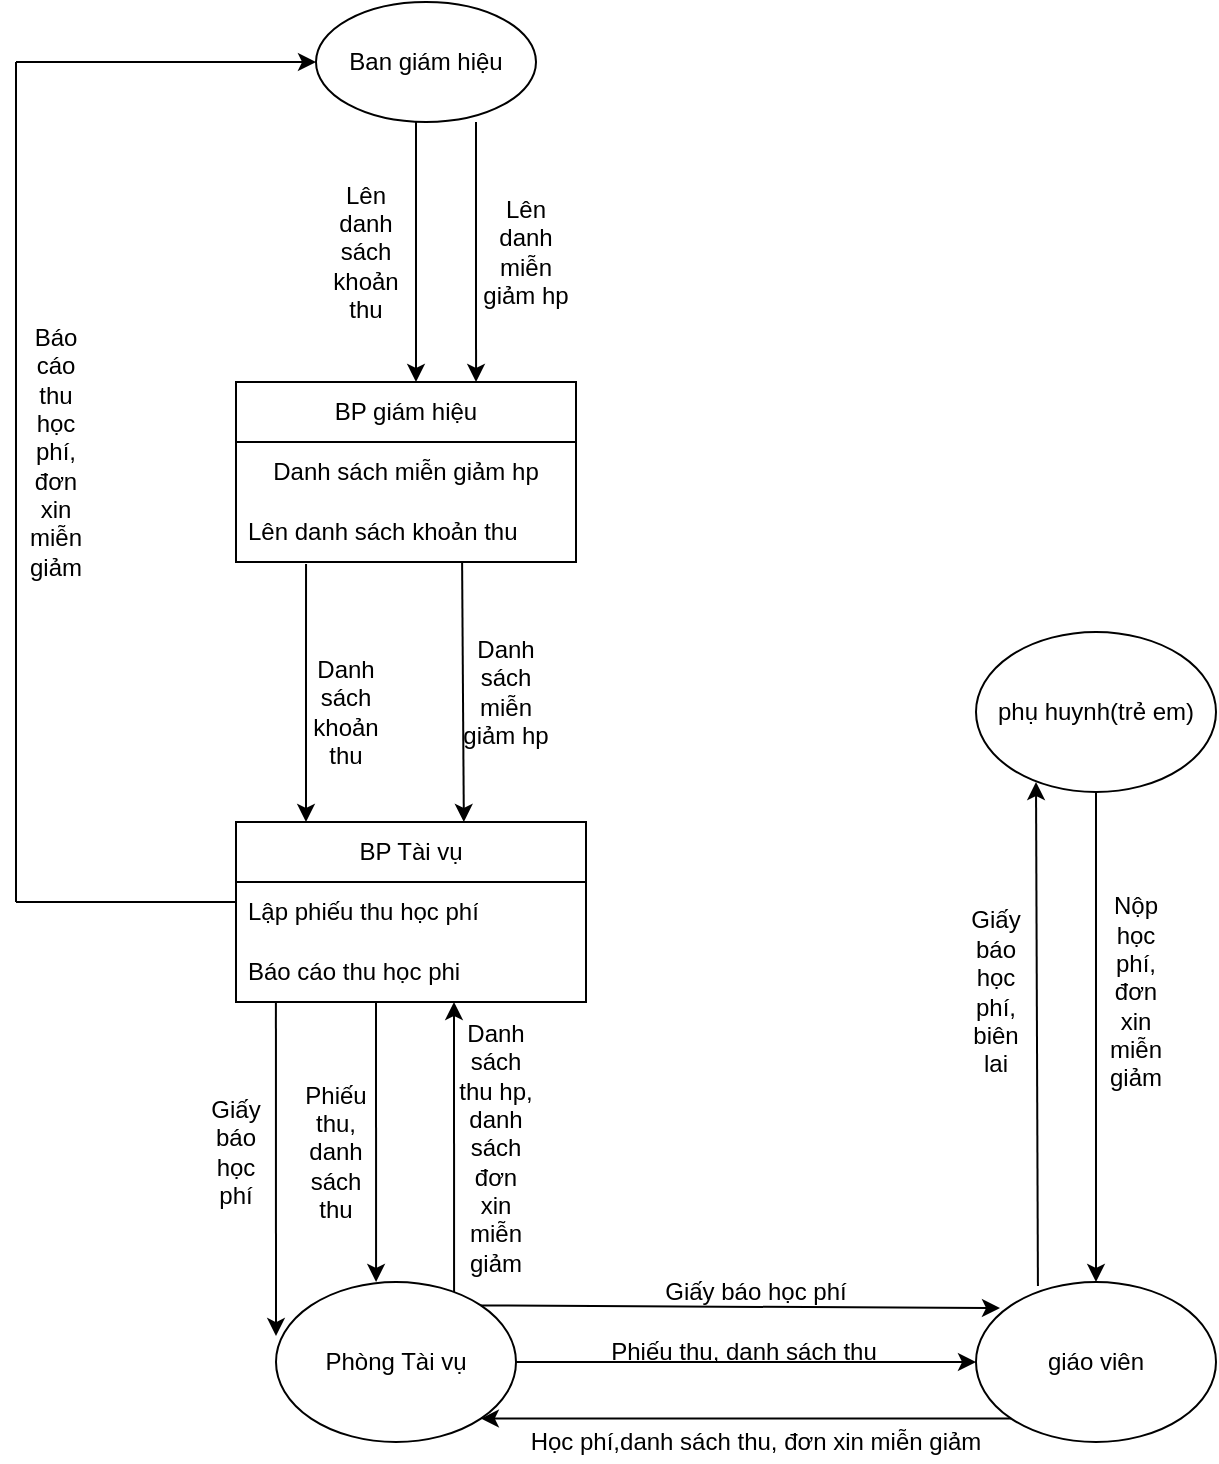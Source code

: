 <mxfile version="20.8.20" type="github">
  <diagram id="C5RBs43oDa-KdzZeNtuy" name="Page-1">
    <mxGraphModel dx="1434" dy="796" grid="1" gridSize="10" guides="1" tooltips="1" connect="1" arrows="1" fold="1" page="1" pageScale="1" pageWidth="827" pageHeight="1169" math="0" shadow="0">
      <root>
        <mxCell id="WIyWlLk6GJQsqaUBKTNV-0" />
        <mxCell id="WIyWlLk6GJQsqaUBKTNV-1" parent="WIyWlLk6GJQsqaUBKTNV-0" />
        <mxCell id="xmQk3MgsUaHxCkNboZjA-0" value="BP giám hiệu" style="swimlane;fontStyle=0;childLayout=stackLayout;horizontal=1;startSize=30;horizontalStack=0;resizeParent=1;resizeParentMax=0;resizeLast=0;collapsible=1;marginBottom=0;whiteSpace=wrap;html=1;" vertex="1" parent="WIyWlLk6GJQsqaUBKTNV-1">
          <mxGeometry x="260" y="210" width="170" height="90" as="geometry" />
        </mxCell>
        <mxCell id="xmQk3MgsUaHxCkNboZjA-11" value="Danh sách miễn giảm hp" style="text;html=1;strokeColor=none;fillColor=none;align=center;verticalAlign=middle;whiteSpace=wrap;rounded=0;" vertex="1" parent="xmQk3MgsUaHxCkNboZjA-0">
          <mxGeometry y="30" width="170" height="30" as="geometry" />
        </mxCell>
        <mxCell id="xmQk3MgsUaHxCkNboZjA-1" value="Lên danh sách khoản thu" style="text;strokeColor=none;fillColor=none;align=left;verticalAlign=middle;spacingLeft=4;spacingRight=4;overflow=hidden;points=[[0,0.5],[1,0.5]];portConstraint=eastwest;rotatable=0;whiteSpace=wrap;html=1;" vertex="1" parent="xmQk3MgsUaHxCkNboZjA-0">
          <mxGeometry y="60" width="170" height="30" as="geometry" />
        </mxCell>
        <mxCell id="xmQk3MgsUaHxCkNboZjA-4" value="Ban giám hiệu" style="ellipse;whiteSpace=wrap;html=1;" vertex="1" parent="WIyWlLk6GJQsqaUBKTNV-1">
          <mxGeometry x="300" y="20" width="110" height="60" as="geometry" />
        </mxCell>
        <mxCell id="xmQk3MgsUaHxCkNboZjA-5" value="phụ huynh(trẻ em)" style="ellipse;whiteSpace=wrap;html=1;" vertex="1" parent="WIyWlLk6GJQsqaUBKTNV-1">
          <mxGeometry x="630" y="335" width="120" height="80" as="geometry" />
        </mxCell>
        <mxCell id="xmQk3MgsUaHxCkNboZjA-6" value="giáo viên" style="ellipse;whiteSpace=wrap;html=1;" vertex="1" parent="WIyWlLk6GJQsqaUBKTNV-1">
          <mxGeometry x="630" y="660" width="120" height="80" as="geometry" />
        </mxCell>
        <mxCell id="xmQk3MgsUaHxCkNboZjA-7" value="BP Tài vụ" style="swimlane;fontStyle=0;childLayout=stackLayout;horizontal=1;startSize=30;horizontalStack=0;resizeParent=1;resizeParentMax=0;resizeLast=0;collapsible=1;marginBottom=0;whiteSpace=wrap;html=1;" vertex="1" parent="WIyWlLk6GJQsqaUBKTNV-1">
          <mxGeometry x="260" y="430" width="175" height="90" as="geometry" />
        </mxCell>
        <mxCell id="xmQk3MgsUaHxCkNboZjA-8" value="Lập phiếu thu học phí" style="text;strokeColor=none;fillColor=none;align=left;verticalAlign=middle;spacingLeft=4;spacingRight=4;overflow=hidden;points=[[0,0.5],[1,0.5]];portConstraint=eastwest;rotatable=0;whiteSpace=wrap;html=1;" vertex="1" parent="xmQk3MgsUaHxCkNboZjA-7">
          <mxGeometry y="30" width="175" height="30" as="geometry" />
        </mxCell>
        <mxCell id="xmQk3MgsUaHxCkNboZjA-9" value="Báo cáo thu học phi" style="text;strokeColor=none;fillColor=none;align=left;verticalAlign=middle;spacingLeft=4;spacingRight=4;overflow=hidden;points=[[0,0.5],[1,0.5]];portConstraint=eastwest;rotatable=0;whiteSpace=wrap;html=1;" vertex="1" parent="xmQk3MgsUaHxCkNboZjA-7">
          <mxGeometry y="60" width="175" height="30" as="geometry" />
        </mxCell>
        <mxCell id="xmQk3MgsUaHxCkNboZjA-12" value="" style="endArrow=classic;html=1;rounded=0;" edge="1" parent="WIyWlLk6GJQsqaUBKTNV-1">
          <mxGeometry width="50" height="50" relative="1" as="geometry">
            <mxPoint x="350" y="80" as="sourcePoint" />
            <mxPoint x="350" y="210" as="targetPoint" />
            <Array as="points" />
          </mxGeometry>
        </mxCell>
        <mxCell id="xmQk3MgsUaHxCkNboZjA-13" value="Lên danh sách khoản thu" style="text;html=1;strokeColor=none;fillColor=none;align=center;verticalAlign=middle;whiteSpace=wrap;rounded=0;rotation=0;" vertex="1" parent="WIyWlLk6GJQsqaUBKTNV-1">
          <mxGeometry x="300" y="80" width="50" height="130" as="geometry" />
        </mxCell>
        <mxCell id="xmQk3MgsUaHxCkNboZjA-14" value="" style="endArrow=classic;html=1;rounded=0;entryX=0.706;entryY=0;entryDx=0;entryDy=0;entryPerimeter=0;" edge="1" parent="WIyWlLk6GJQsqaUBKTNV-1" target="xmQk3MgsUaHxCkNboZjA-0">
          <mxGeometry width="50" height="50" relative="1" as="geometry">
            <mxPoint x="380" y="80" as="sourcePoint" />
            <mxPoint x="440" y="140" as="targetPoint" />
          </mxGeometry>
        </mxCell>
        <mxCell id="xmQk3MgsUaHxCkNboZjA-15" value="Lên danh miễn giảm hp" style="text;html=1;strokeColor=none;fillColor=none;align=center;verticalAlign=middle;whiteSpace=wrap;rounded=0;rotation=0;" vertex="1" parent="WIyWlLk6GJQsqaUBKTNV-1">
          <mxGeometry x="380" y="80" width="50" height="130" as="geometry" />
        </mxCell>
        <mxCell id="xmQk3MgsUaHxCkNboZjA-17" value="Danh sách khoản thu" style="text;html=1;strokeColor=none;fillColor=none;align=center;verticalAlign=middle;whiteSpace=wrap;rounded=0;rotation=0;" vertex="1" parent="WIyWlLk6GJQsqaUBKTNV-1">
          <mxGeometry x="290" y="310" width="50" height="130" as="geometry" />
        </mxCell>
        <mxCell id="xmQk3MgsUaHxCkNboZjA-18" value="Danh sách miễn giảm hp" style="text;html=1;strokeColor=none;fillColor=none;align=center;verticalAlign=middle;whiteSpace=wrap;rounded=0;rotation=0;" vertex="1" parent="WIyWlLk6GJQsqaUBKTNV-1">
          <mxGeometry x="370" y="300" width="50" height="130" as="geometry" />
        </mxCell>
        <mxCell id="xmQk3MgsUaHxCkNboZjA-22" value="" style="endArrow=classic;html=1;rounded=0;entryX=0.651;entryY=0;entryDx=0;entryDy=0;entryPerimeter=0;exitX=0.665;exitY=1;exitDx=0;exitDy=0;exitPerimeter=0;" edge="1" parent="WIyWlLk6GJQsqaUBKTNV-1" source="xmQk3MgsUaHxCkNboZjA-1" target="xmQk3MgsUaHxCkNboZjA-7">
          <mxGeometry width="50" height="50" relative="1" as="geometry">
            <mxPoint x="374" y="310" as="sourcePoint" />
            <mxPoint x="450" y="320" as="targetPoint" />
          </mxGeometry>
        </mxCell>
        <mxCell id="xmQk3MgsUaHxCkNboZjA-23" value="" style="endArrow=classic;html=1;rounded=0;exitX=0.206;exitY=1.033;exitDx=0;exitDy=0;exitPerimeter=0;" edge="1" parent="WIyWlLk6GJQsqaUBKTNV-1" source="xmQk3MgsUaHxCkNboZjA-1">
          <mxGeometry width="50" height="50" relative="1" as="geometry">
            <mxPoint x="300" y="390" as="sourcePoint" />
            <mxPoint x="295" y="430" as="targetPoint" />
            <Array as="points">
              <mxPoint x="295" y="360" />
            </Array>
          </mxGeometry>
        </mxCell>
        <mxCell id="xmQk3MgsUaHxCkNboZjA-25" value="Phòng Tài vụ" style="ellipse;whiteSpace=wrap;html=1;" vertex="1" parent="WIyWlLk6GJQsqaUBKTNV-1">
          <mxGeometry x="280" y="660" width="120" height="80" as="geometry" />
        </mxCell>
        <mxCell id="xmQk3MgsUaHxCkNboZjA-26" value="" style="endArrow=classic;html=1;rounded=0;exitX=0.114;exitY=1;exitDx=0;exitDy=0;exitPerimeter=0;entryX=0;entryY=0.338;entryDx=0;entryDy=0;entryPerimeter=0;" edge="1" parent="WIyWlLk6GJQsqaUBKTNV-1" source="xmQk3MgsUaHxCkNboZjA-9" target="xmQk3MgsUaHxCkNboZjA-25">
          <mxGeometry width="50" height="50" relative="1" as="geometry">
            <mxPoint x="290" y="520" as="sourcePoint" />
            <mxPoint x="298" y="672" as="targetPoint" />
          </mxGeometry>
        </mxCell>
        <mxCell id="xmQk3MgsUaHxCkNboZjA-27" value="Giấy báo học phí" style="text;html=1;strokeColor=none;fillColor=none;align=center;verticalAlign=middle;whiteSpace=wrap;rounded=0;rotation=0;" vertex="1" parent="WIyWlLk6GJQsqaUBKTNV-1">
          <mxGeometry x="240" y="530" width="40" height="130" as="geometry" />
        </mxCell>
        <mxCell id="xmQk3MgsUaHxCkNboZjA-28" value="" style="endArrow=classic;html=1;rounded=0;exitX=0.4;exitY=1;exitDx=0;exitDy=0;exitPerimeter=0;entryX=0.417;entryY=0;entryDx=0;entryDy=0;entryPerimeter=0;" edge="1" parent="WIyWlLk6GJQsqaUBKTNV-1" source="xmQk3MgsUaHxCkNboZjA-9" target="xmQk3MgsUaHxCkNboZjA-25">
          <mxGeometry width="50" height="50" relative="1" as="geometry">
            <mxPoint x="349" y="532" as="sourcePoint" />
            <mxPoint x="390" y="650" as="targetPoint" />
          </mxGeometry>
        </mxCell>
        <mxCell id="xmQk3MgsUaHxCkNboZjA-29" value="Phiếu thu, danh sách thu" style="text;html=1;strokeColor=none;fillColor=none;align=center;verticalAlign=middle;whiteSpace=wrap;rounded=0;rotation=0;" vertex="1" parent="WIyWlLk6GJQsqaUBKTNV-1">
          <mxGeometry x="300" y="535" width="20" height="120" as="geometry" />
        </mxCell>
        <mxCell id="xmQk3MgsUaHxCkNboZjA-30" value="" style="endArrow=none;html=1;rounded=0;" edge="1" parent="WIyWlLk6GJQsqaUBKTNV-1">
          <mxGeometry width="50" height="50" relative="1" as="geometry">
            <mxPoint x="150" y="470" as="sourcePoint" />
            <mxPoint x="260" y="470" as="targetPoint" />
          </mxGeometry>
        </mxCell>
        <mxCell id="xmQk3MgsUaHxCkNboZjA-31" value="" style="endArrow=none;html=1;rounded=0;" edge="1" parent="WIyWlLk6GJQsqaUBKTNV-1">
          <mxGeometry width="50" height="50" relative="1" as="geometry">
            <mxPoint x="150" y="470" as="sourcePoint" />
            <mxPoint x="150" y="50" as="targetPoint" />
          </mxGeometry>
        </mxCell>
        <mxCell id="xmQk3MgsUaHxCkNboZjA-32" value="" style="endArrow=classic;html=1;rounded=0;entryX=0;entryY=0.5;entryDx=0;entryDy=0;" edge="1" parent="WIyWlLk6GJQsqaUBKTNV-1" target="xmQk3MgsUaHxCkNboZjA-4">
          <mxGeometry width="50" height="50" relative="1" as="geometry">
            <mxPoint x="150" y="50" as="sourcePoint" />
            <mxPoint x="450" y="260" as="targetPoint" />
          </mxGeometry>
        </mxCell>
        <mxCell id="xmQk3MgsUaHxCkNboZjA-33" value="Báo cáo thu học phí, đơn xin miễn giảm" style="text;html=1;strokeColor=none;fillColor=none;align=center;verticalAlign=middle;whiteSpace=wrap;rounded=0;rotation=0;" vertex="1" parent="WIyWlLk6GJQsqaUBKTNV-1">
          <mxGeometry x="150" y="180" width="40" height="130" as="geometry" />
        </mxCell>
        <mxCell id="xmQk3MgsUaHxCkNboZjA-34" value="" style="endArrow=classic;html=1;rounded=0;exitX=1;exitY=0;exitDx=0;exitDy=0;entryX=0.1;entryY=0.163;entryDx=0;entryDy=0;entryPerimeter=0;" edge="1" parent="WIyWlLk6GJQsqaUBKTNV-1" source="xmQk3MgsUaHxCkNboZjA-25" target="xmQk3MgsUaHxCkNboZjA-6">
          <mxGeometry width="50" height="50" relative="1" as="geometry">
            <mxPoint x="400" y="580" as="sourcePoint" />
            <mxPoint x="450" y="530" as="targetPoint" />
          </mxGeometry>
        </mxCell>
        <mxCell id="xmQk3MgsUaHxCkNboZjA-35" value="Giấy báo học phí" style="text;html=1;strokeColor=none;fillColor=none;align=center;verticalAlign=middle;whiteSpace=wrap;rounded=0;rotation=0;" vertex="1" parent="WIyWlLk6GJQsqaUBKTNV-1">
          <mxGeometry x="420" y="650" width="200" height="30" as="geometry" />
        </mxCell>
        <mxCell id="xmQk3MgsUaHxCkNboZjA-36" value="" style="endArrow=classic;html=1;rounded=0;exitX=1;exitY=0.5;exitDx=0;exitDy=0;entryX=0;entryY=0.5;entryDx=0;entryDy=0;" edge="1" parent="WIyWlLk6GJQsqaUBKTNV-1" source="xmQk3MgsUaHxCkNboZjA-25" target="xmQk3MgsUaHxCkNboZjA-6">
          <mxGeometry width="50" height="50" relative="1" as="geometry">
            <mxPoint x="392" y="682" as="sourcePoint" />
            <mxPoint x="652" y="683" as="targetPoint" />
          </mxGeometry>
        </mxCell>
        <mxCell id="xmQk3MgsUaHxCkNboZjA-37" value="Phiếu thu, danh sách thu" style="text;html=1;strokeColor=none;fillColor=none;align=center;verticalAlign=middle;whiteSpace=wrap;rounded=0;rotation=0;" vertex="1" parent="WIyWlLk6GJQsqaUBKTNV-1">
          <mxGeometry x="413.5" y="680" width="200" height="30" as="geometry" />
        </mxCell>
        <mxCell id="xmQk3MgsUaHxCkNboZjA-38" value="" style="endArrow=classic;html=1;rounded=0;exitX=0.258;exitY=0.025;exitDx=0;exitDy=0;exitPerimeter=0;" edge="1" parent="WIyWlLk6GJQsqaUBKTNV-1" source="xmQk3MgsUaHxCkNboZjA-6">
          <mxGeometry width="50" height="50" relative="1" as="geometry">
            <mxPoint x="690" y="650" as="sourcePoint" />
            <mxPoint x="660" y="410" as="targetPoint" />
          </mxGeometry>
        </mxCell>
        <mxCell id="xmQk3MgsUaHxCkNboZjA-39" value="Giấy báo học phí, biên lai" style="text;html=1;strokeColor=none;fillColor=none;align=center;verticalAlign=middle;whiteSpace=wrap;rounded=0;rotation=0;" vertex="1" parent="WIyWlLk6GJQsqaUBKTNV-1">
          <mxGeometry x="620" y="450" width="40" height="130" as="geometry" />
        </mxCell>
        <mxCell id="xmQk3MgsUaHxCkNboZjA-40" value="Nộp học phí, đơn xin miễn giảm" style="text;html=1;strokeColor=none;fillColor=none;align=center;verticalAlign=middle;whiteSpace=wrap;rounded=0;rotation=0;" vertex="1" parent="WIyWlLk6GJQsqaUBKTNV-1">
          <mxGeometry x="690" y="450" width="40" height="130" as="geometry" />
        </mxCell>
        <mxCell id="xmQk3MgsUaHxCkNboZjA-41" value="" style="endArrow=classic;html=1;rounded=0;exitX=0.5;exitY=1;exitDx=0;exitDy=0;entryX=0.5;entryY=0;entryDx=0;entryDy=0;" edge="1" parent="WIyWlLk6GJQsqaUBKTNV-1" source="xmQk3MgsUaHxCkNboZjA-5" target="xmQk3MgsUaHxCkNboZjA-6">
          <mxGeometry width="50" height="50" relative="1" as="geometry">
            <mxPoint x="690.5" y="680" as="sourcePoint" />
            <mxPoint x="720" y="460" as="targetPoint" />
          </mxGeometry>
        </mxCell>
        <mxCell id="xmQk3MgsUaHxCkNboZjA-42" value="" style="endArrow=classic;html=1;rounded=0;entryX=1;entryY=1;entryDx=0;entryDy=0;exitX=0;exitY=1;exitDx=0;exitDy=0;" edge="1" parent="WIyWlLk6GJQsqaUBKTNV-1" source="xmQk3MgsUaHxCkNboZjA-6" target="xmQk3MgsUaHxCkNboZjA-25">
          <mxGeometry width="50" height="50" relative="1" as="geometry">
            <mxPoint x="630" y="710" as="sourcePoint" />
            <mxPoint x="450" y="520" as="targetPoint" />
          </mxGeometry>
        </mxCell>
        <mxCell id="xmQk3MgsUaHxCkNboZjA-43" value="Học phí,danh sách thu, đơn xin miễn giảm" style="text;html=1;strokeColor=none;fillColor=none;align=center;verticalAlign=middle;whiteSpace=wrap;rounded=0;rotation=0;" vertex="1" parent="WIyWlLk6GJQsqaUBKTNV-1">
          <mxGeometry x="400" y="730" width="240" height="20" as="geometry" />
        </mxCell>
        <mxCell id="xmQk3MgsUaHxCkNboZjA-45" value="" style="endArrow=classic;html=1;rounded=0;exitX=0.742;exitY=0.063;exitDx=0;exitDy=0;exitPerimeter=0;" edge="1" parent="WIyWlLk6GJQsqaUBKTNV-1" source="xmQk3MgsUaHxCkNboZjA-25">
          <mxGeometry width="50" height="50" relative="1" as="geometry">
            <mxPoint x="367" y="660" as="sourcePoint" />
            <mxPoint x="369" y="520" as="targetPoint" />
          </mxGeometry>
        </mxCell>
        <mxCell id="xmQk3MgsUaHxCkNboZjA-46" value="Danh sách thu hp, danh sách đơn xin miễn giảm" style="text;html=1;strokeColor=none;fillColor=none;align=center;verticalAlign=middle;whiteSpace=wrap;rounded=0;rotation=0;" vertex="1" parent="WIyWlLk6GJQsqaUBKTNV-1">
          <mxGeometry x="370" y="525" width="40" height="135" as="geometry" />
        </mxCell>
      </root>
    </mxGraphModel>
  </diagram>
</mxfile>
